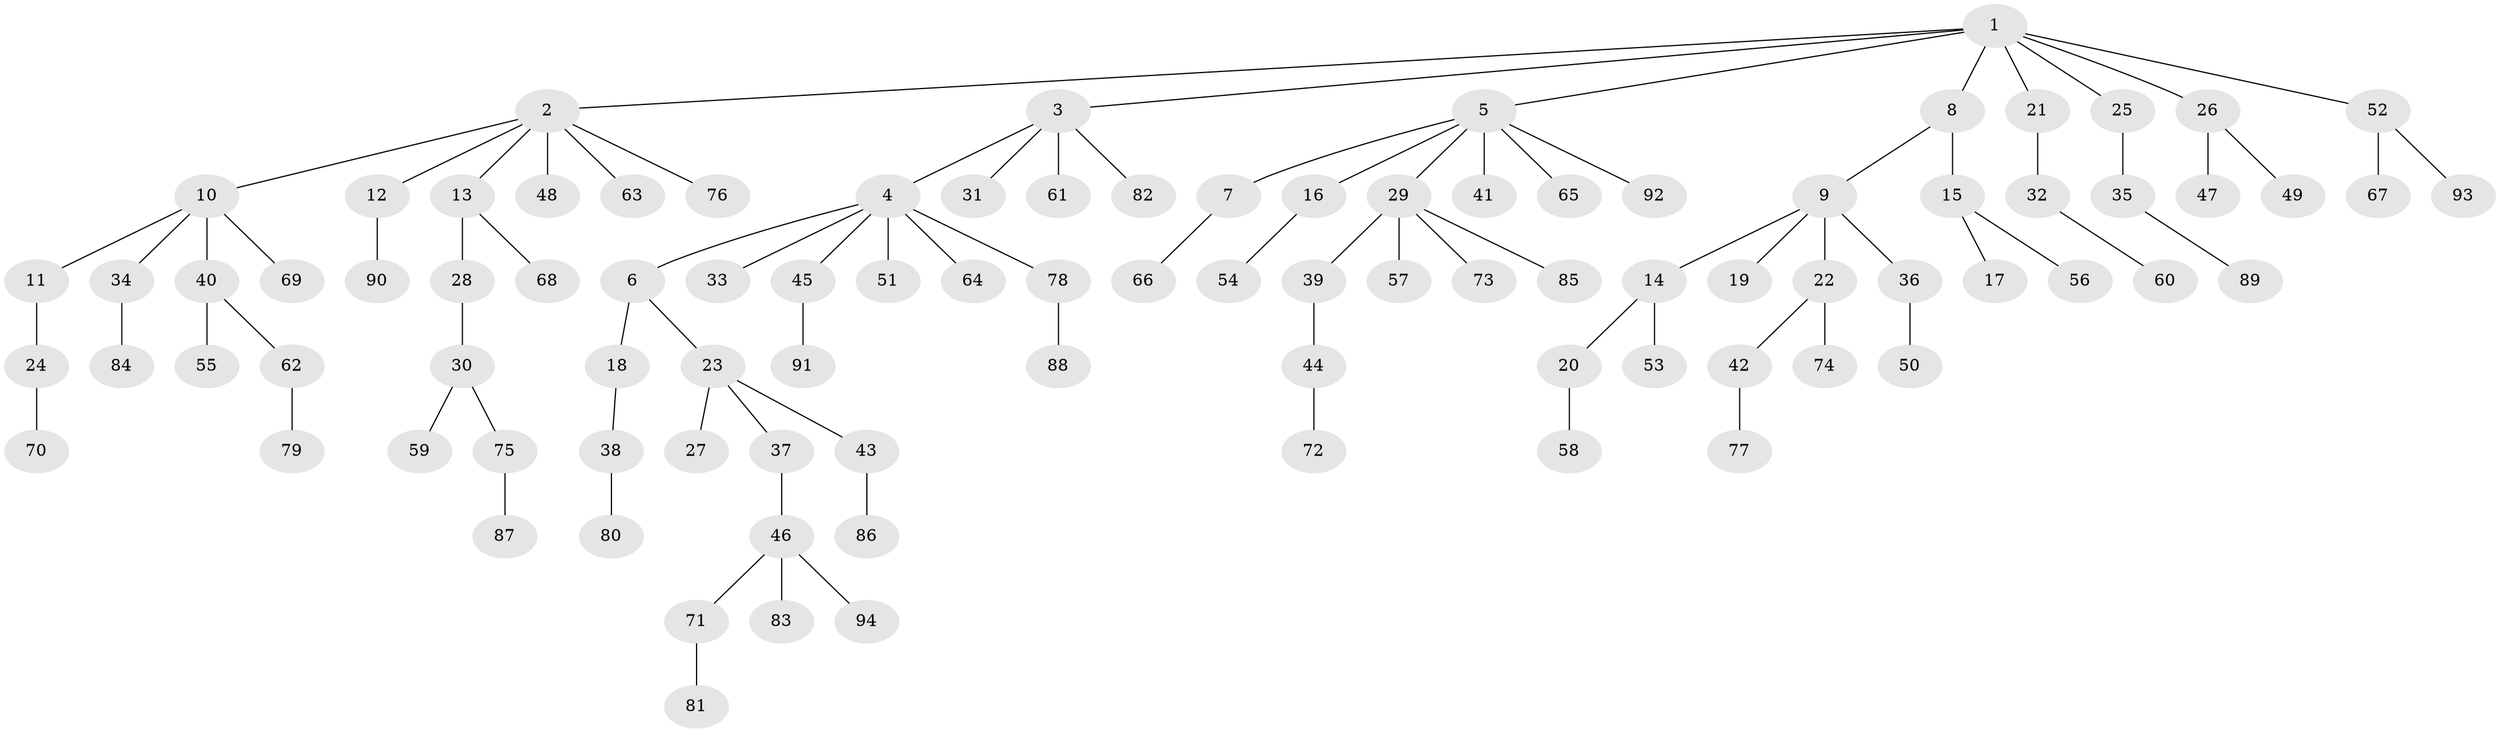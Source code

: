 // coarse degree distribution, {6: 0.034482758620689655, 4: 0.10344827586206896, 2: 0.2413793103448276, 3: 0.10344827586206896, 1: 0.5172413793103449}
// Generated by graph-tools (version 1.1) at 2025/51/03/04/25 22:51:48]
// undirected, 94 vertices, 93 edges
graph export_dot {
  node [color=gray90,style=filled];
  1;
  2;
  3;
  4;
  5;
  6;
  7;
  8;
  9;
  10;
  11;
  12;
  13;
  14;
  15;
  16;
  17;
  18;
  19;
  20;
  21;
  22;
  23;
  24;
  25;
  26;
  27;
  28;
  29;
  30;
  31;
  32;
  33;
  34;
  35;
  36;
  37;
  38;
  39;
  40;
  41;
  42;
  43;
  44;
  45;
  46;
  47;
  48;
  49;
  50;
  51;
  52;
  53;
  54;
  55;
  56;
  57;
  58;
  59;
  60;
  61;
  62;
  63;
  64;
  65;
  66;
  67;
  68;
  69;
  70;
  71;
  72;
  73;
  74;
  75;
  76;
  77;
  78;
  79;
  80;
  81;
  82;
  83;
  84;
  85;
  86;
  87;
  88;
  89;
  90;
  91;
  92;
  93;
  94;
  1 -- 2;
  1 -- 3;
  1 -- 5;
  1 -- 8;
  1 -- 21;
  1 -- 25;
  1 -- 26;
  1 -- 52;
  2 -- 10;
  2 -- 12;
  2 -- 13;
  2 -- 48;
  2 -- 63;
  2 -- 76;
  3 -- 4;
  3 -- 31;
  3 -- 61;
  3 -- 82;
  4 -- 6;
  4 -- 33;
  4 -- 45;
  4 -- 51;
  4 -- 64;
  4 -- 78;
  5 -- 7;
  5 -- 16;
  5 -- 29;
  5 -- 41;
  5 -- 65;
  5 -- 92;
  6 -- 18;
  6 -- 23;
  7 -- 66;
  8 -- 9;
  8 -- 15;
  9 -- 14;
  9 -- 19;
  9 -- 22;
  9 -- 36;
  10 -- 11;
  10 -- 34;
  10 -- 40;
  10 -- 69;
  11 -- 24;
  12 -- 90;
  13 -- 28;
  13 -- 68;
  14 -- 20;
  14 -- 53;
  15 -- 17;
  15 -- 56;
  16 -- 54;
  18 -- 38;
  20 -- 58;
  21 -- 32;
  22 -- 42;
  22 -- 74;
  23 -- 27;
  23 -- 37;
  23 -- 43;
  24 -- 70;
  25 -- 35;
  26 -- 47;
  26 -- 49;
  28 -- 30;
  29 -- 39;
  29 -- 57;
  29 -- 73;
  29 -- 85;
  30 -- 59;
  30 -- 75;
  32 -- 60;
  34 -- 84;
  35 -- 89;
  36 -- 50;
  37 -- 46;
  38 -- 80;
  39 -- 44;
  40 -- 55;
  40 -- 62;
  42 -- 77;
  43 -- 86;
  44 -- 72;
  45 -- 91;
  46 -- 71;
  46 -- 83;
  46 -- 94;
  52 -- 67;
  52 -- 93;
  62 -- 79;
  71 -- 81;
  75 -- 87;
  78 -- 88;
}
